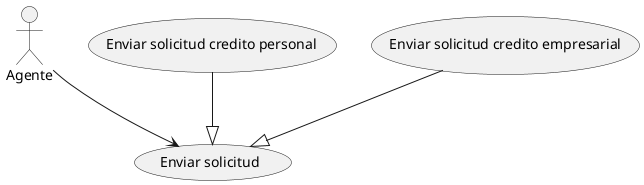 @startuml
:Agente:

(Enviar solicitud)
(Enviar solicitud credito personal)
(Enviar solicitud credito empresarial)

Agente --> (Enviar solicitud)
(Enviar solicitud credito personal) --|> (Enviar solicitud)
(Enviar solicitud credito empresarial) --|> (Enviar solicitud)

@enduml